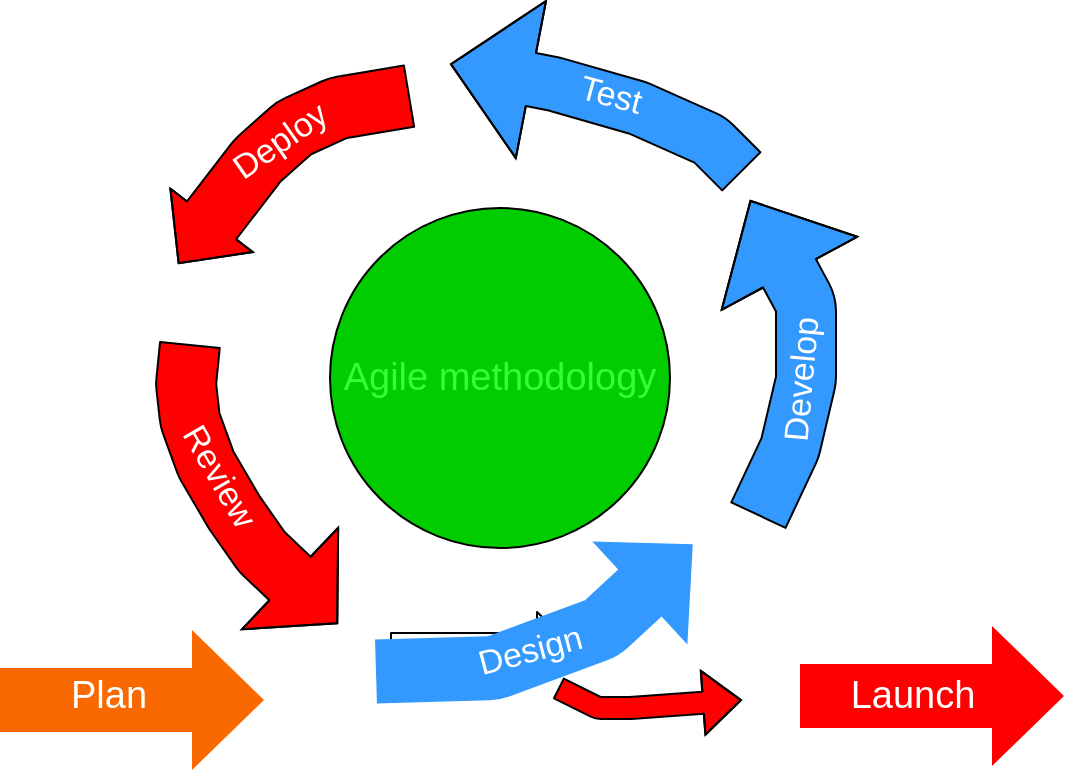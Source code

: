 <mxfile>
    <diagram id="DDXl55QxNX7q0bwSXr1j" name="Page-1">
        <mxGraphModel dx="576" dy="432" grid="0" gridSize="10" guides="1" tooltips="1" connect="1" arrows="1" fold="1" page="1" pageScale="1" pageWidth="850" pageHeight="1100" background="#ffffff" math="0" shadow="0">
            <root>
                <mxCell id="0"/>
                <mxCell id="1" parent="0"/>
                <mxCell id="8" value="" style="shape=flexArrow;endArrow=classic;rounded=1;shadow=0;strokeWidth=18;fontSize=19;fillColor=#fa6800;strokeColor=none;width=15;fontColor=none;noLabel=1;labelBackgroundColor=none;" edge="1" parent="1">
                    <mxGeometry width="50" height="50" relative="1" as="geometry">
                        <mxPoint x="28" y="476" as="sourcePoint"/>
                        <mxPoint x="178" y="476" as="targetPoint"/>
                    </mxGeometry>
                </mxCell>
                <mxCell id="12" value="&lt;span style=&quot;&quot;&gt;Plan&lt;/span&gt;" style="edgeLabel;html=1;align=center;verticalAlign=middle;resizable=0;points=[];fontSize=19;fontColor=#FFFFFF;labelBackgroundColor=none;" vertex="1" connectable="0" parent="8">
                    <mxGeometry x="-0.191" relative="1" as="geometry">
                        <mxPoint x="2" y="-2" as="offset"/>
                    </mxGeometry>
                </mxCell>
                <mxCell id="28" value="&lt;span style=&quot;&quot;&gt;Plan&lt;/span&gt;" style="edgeLabel;html=1;align=center;verticalAlign=middle;resizable=0;points=[];fontSize=19;fontColor=#FFFFFF;labelBackgroundColor=none;" vertex="1" connectable="0" parent="8">
                    <mxGeometry x="-0.191" relative="1" as="geometry">
                        <mxPoint x="206" y="2" as="offset"/>
                    </mxGeometry>
                </mxCell>
                <mxCell id="14" value="" style="shape=flexArrow;endArrow=classic;html=1;width=15;" edge="1" parent="1">
                    <mxGeometry width="50" height="50" relative="1" as="geometry">
                        <mxPoint x="232" y="450" as="sourcePoint"/>
                        <mxPoint x="325" y="450" as="targetPoint"/>
                    </mxGeometry>
                </mxCell>
                <mxCell id="16" value="" style="shape=flexArrow;endArrow=classic;rounded=1;shadow=0;strokeWidth=18;fontSize=19;fillColor=#FF0000;strokeColor=none;width=15;fontColor=none;noLabel=1;labelBackgroundColor=none;" edge="1" parent="1">
                    <mxGeometry width="50" height="50" relative="1" as="geometry">
                        <mxPoint x="428" y="474" as="sourcePoint"/>
                        <mxPoint x="578" y="474" as="targetPoint"/>
                    </mxGeometry>
                </mxCell>
                <mxCell id="17" value="&lt;span style=&quot;&quot;&gt;Launch&lt;/span&gt;" style="edgeLabel;html=1;align=center;verticalAlign=middle;resizable=0;points=[];fontSize=19;fontColor=#FFFFFF;labelBackgroundColor=none;" vertex="1" connectable="0" parent="16">
                    <mxGeometry x="-0.191" relative="1" as="geometry">
                        <mxPoint x="4" as="offset"/>
                    </mxGeometry>
                </mxCell>
                <mxCell id="18" value="" style="shape=flexArrow;endArrow=classic;html=1;fillColor=#FF0000;startArrow=none;" edge="1" parent="1" source="2">
                    <mxGeometry width="50" height="50" relative="1" as="geometry">
                        <mxPoint x="272" y="360" as="sourcePoint"/>
                        <mxPoint x="322" y="310" as="targetPoint"/>
                    </mxGeometry>
                </mxCell>
                <mxCell id="19" value="" style="shape=flexArrow;endArrow=none;html=1;fillColor=#FF0000;" edge="1" parent="1" target="2">
                    <mxGeometry width="50" height="50" relative="1" as="geometry">
                        <mxPoint x="272" y="360" as="sourcePoint"/>
                        <mxPoint x="322" y="310" as="targetPoint"/>
                    </mxGeometry>
                </mxCell>
                <mxCell id="2" value="&lt;font style=&quot;font-size: 19px;&quot;&gt;Agile methodology&lt;/font&gt;" style="ellipse;whiteSpace=wrap;html=1;aspect=fixed;gradientColor=none;strokeColor=default;labelBackgroundColor=none;labelBorderColor=none;fillColor=#00CC00;fontColor=#33FF33;" vertex="1" parent="1">
                    <mxGeometry x="202" y="230" width="170" height="170" as="geometry"/>
                </mxCell>
                <mxCell id="22" value="" style="shape=flexArrow;endArrow=classic;rounded=1;shadow=0;strokeWidth=18;fontSize=19;fillColor=#3399FF;strokeColor=none;width=15;fontColor=none;noLabel=1;labelBackgroundColor=none;" edge="1" parent="1">
                    <mxGeometry width="50" height="50" relative="1" as="geometry">
                        <mxPoint x="216" y="462" as="sourcePoint"/>
                        <mxPoint x="390" y="392" as="targetPoint"/>
                        <Array as="points">
                            <mxPoint x="284" y="460"/>
                            <mxPoint x="338" y="440"/>
                        </Array>
                    </mxGeometry>
                </mxCell>
                <mxCell id="30" value="Design" style="edgeLabel;html=1;align=center;verticalAlign=middle;resizable=0;points=[];fontColor=#FFFFFF;labelBackgroundColor=none;fontSize=17;rotation=-15;" vertex="1" connectable="0" parent="22">
                    <mxGeometry x="-0.327" y="-2" relative="1" as="geometry">
                        <mxPoint x="20" y="-10" as="offset"/>
                    </mxGeometry>
                </mxCell>
                <mxCell id="25" value="" style="shape=flexArrow;endArrow=classic;html=1;fontColor=#33FF33;fillColor=#3399FF;width=30;endWidth=46;endSize=13.37;" edge="1" parent="1">
                    <mxGeometry width="50" height="50" relative="1" as="geometry">
                        <mxPoint x="416" y="384" as="sourcePoint"/>
                        <mxPoint x="412" y="226" as="targetPoint"/>
                        <Array as="points">
                            <mxPoint x="432" y="350"/>
                            <mxPoint x="440" y="316"/>
                            <mxPoint x="440" y="278"/>
                        </Array>
                    </mxGeometry>
                </mxCell>
                <mxCell id="34" value="Develop" style="edgeLabel;html=1;align=center;verticalAlign=middle;resizable=0;points=[];fontSize=17;fontColor=#FFFFFF;labelBackgroundColor=none;rotation=-85;" vertex="1" connectable="0" parent="25">
                    <mxGeometry x="-0.099" y="12" relative="1" as="geometry">
                        <mxPoint x="10" y="4" as="offset"/>
                    </mxGeometry>
                </mxCell>
                <mxCell id="37" value="" style="shape=flexArrow;endArrow=classic;html=1;fontSize=17;fontColor=#FFFFFF;fillColor=#3399FF;width=27;endWidth=52;endSize=13.23;" edge="1" parent="1">
                    <mxGeometry width="50" height="50" relative="1" as="geometry">
                        <mxPoint x="408" y="212" as="sourcePoint"/>
                        <mxPoint x="262" y="158" as="targetPoint"/>
                        <Array as="points">
                            <mxPoint x="392" y="196"/>
                            <mxPoint x="356" y="180"/>
                            <mxPoint x="314" y="168"/>
                        </Array>
                    </mxGeometry>
                </mxCell>
                <mxCell id="38" value="Test" style="edgeLabel;html=1;align=center;verticalAlign=middle;resizable=0;points=[];fontSize=17;fontColor=#FFFFFF;labelBackgroundColor=none;rotation=15;" vertex="1" connectable="0" parent="37">
                    <mxGeometry x="0.189" y="-10" relative="1" as="geometry">
                        <mxPoint x="14" y="12" as="offset"/>
                    </mxGeometry>
                </mxCell>
                <mxCell id="39" value="" style="shape=flexArrow;endArrow=classic;html=1;fontSize=17;fontColor=#FFFFFF;fillColor=#FF0000;width=31;endSize=8.68;" edge="1" parent="1">
                    <mxGeometry width="50" height="50" relative="1" as="geometry">
                        <mxPoint x="242" y="174" as="sourcePoint"/>
                        <mxPoint x="126" y="258" as="targetPoint"/>
                        <Array as="points">
                            <mxPoint x="206" y="180"/>
                            <mxPoint x="184" y="190"/>
                            <mxPoint x="166" y="206"/>
                        </Array>
                    </mxGeometry>
                </mxCell>
                <mxCell id="40" value="Deploy" style="edgeLabel;html=1;align=center;verticalAlign=middle;resizable=0;points=[];fontSize=17;fontColor=#FFFFFF;labelBackgroundColor=none;rotation=-35;" vertex="1" connectable="0" parent="39">
                    <mxGeometry x="0.332" y="-2" relative="1" as="geometry">
                        <mxPoint x="22" y="-20" as="offset"/>
                    </mxGeometry>
                </mxCell>
                <mxCell id="41" value="" style="shape=flexArrow;endArrow=classic;html=1;fontSize=17;fontColor=#FFFFFF;fillColor=#FF0000;endWidth=39;endSize=10.52;width=30;" edge="1" parent="1">
                    <mxGeometry width="50" height="50" relative="1" as="geometry">
                        <mxPoint x="132" y="298" as="sourcePoint"/>
                        <mxPoint x="206" y="438" as="targetPoint"/>
                        <Array as="points">
                            <mxPoint x="130" y="318"/>
                            <mxPoint x="132" y="336"/>
                            <mxPoint x="140" y="358"/>
                            <mxPoint x="154" y="382"/>
                            <mxPoint x="168" y="402"/>
                        </Array>
                    </mxGeometry>
                </mxCell>
                <mxCell id="42" value="Review" style="edgeLabel;html=1;align=center;verticalAlign=middle;resizable=0;points=[];fontSize=17;fontColor=#FFFFFF;labelBackgroundColor=none;rotation=60;" vertex="1" connectable="0" parent="41">
                    <mxGeometry x="-0.467" y="-11" relative="1" as="geometry">
                        <mxPoint x="22" y="18" as="offset"/>
                    </mxGeometry>
                </mxCell>
                <mxCell id="43" value="" style="shape=flexArrow;endArrow=classic;html=1;fontSize=17;fontColor=#FFFFFF;fillColor=#FF0000;width=11;" edge="1" parent="1">
                    <mxGeometry width="50" height="50" relative="1" as="geometry">
                        <mxPoint x="316" y="470" as="sourcePoint"/>
                        <mxPoint x="408" y="476" as="targetPoint"/>
                        <Array as="points">
                            <mxPoint x="336" y="480"/>
                            <mxPoint x="352" y="480"/>
                        </Array>
                    </mxGeometry>
                </mxCell>
            </root>
        </mxGraphModel>
    </diagram>
</mxfile>